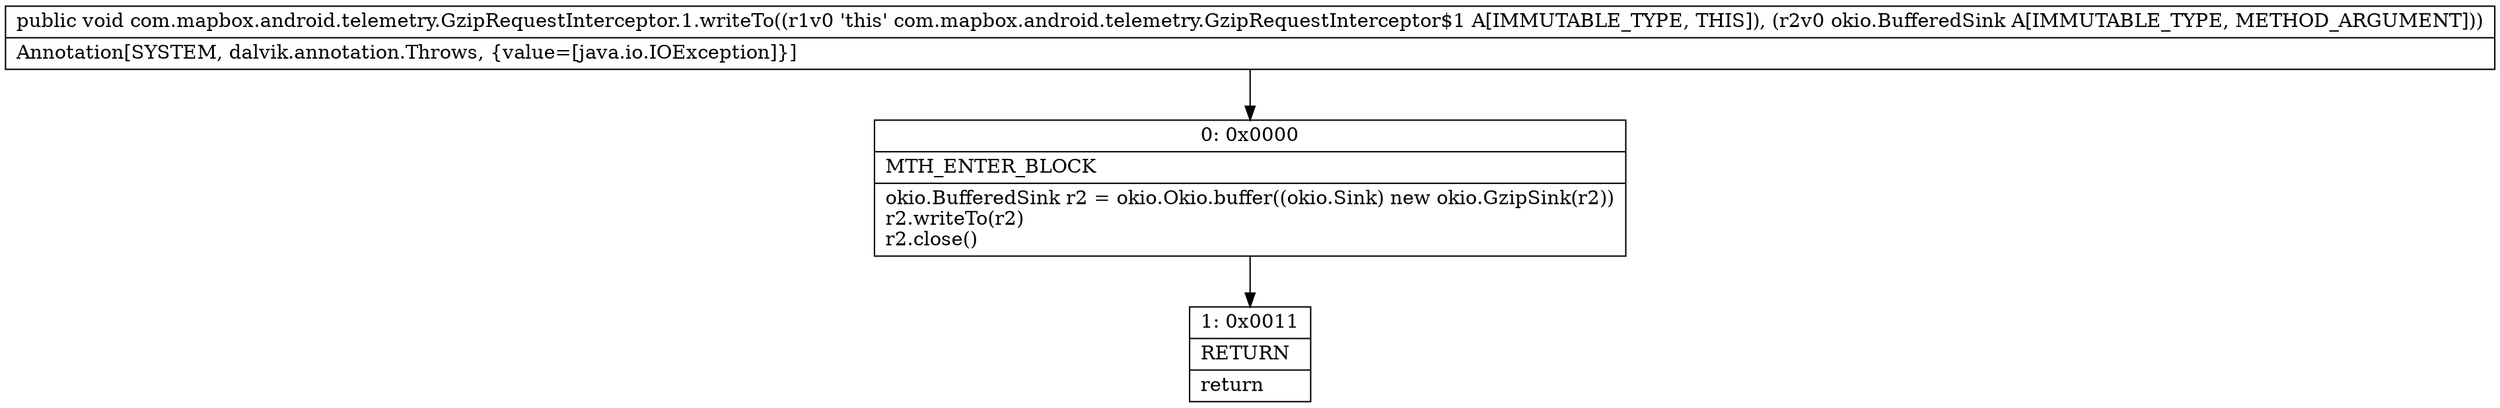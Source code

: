 digraph "CFG forcom.mapbox.android.telemetry.GzipRequestInterceptor.1.writeTo(Lokio\/BufferedSink;)V" {
Node_0 [shape=record,label="{0\:\ 0x0000|MTH_ENTER_BLOCK\l|okio.BufferedSink r2 = okio.Okio.buffer((okio.Sink) new okio.GzipSink(r2))\lr2.writeTo(r2)\lr2.close()\l}"];
Node_1 [shape=record,label="{1\:\ 0x0011|RETURN\l|return\l}"];
MethodNode[shape=record,label="{public void com.mapbox.android.telemetry.GzipRequestInterceptor.1.writeTo((r1v0 'this' com.mapbox.android.telemetry.GzipRequestInterceptor$1 A[IMMUTABLE_TYPE, THIS]), (r2v0 okio.BufferedSink A[IMMUTABLE_TYPE, METHOD_ARGUMENT]))  | Annotation[SYSTEM, dalvik.annotation.Throws, \{value=[java.io.IOException]\}]\l}"];
MethodNode -> Node_0;
Node_0 -> Node_1;
}

